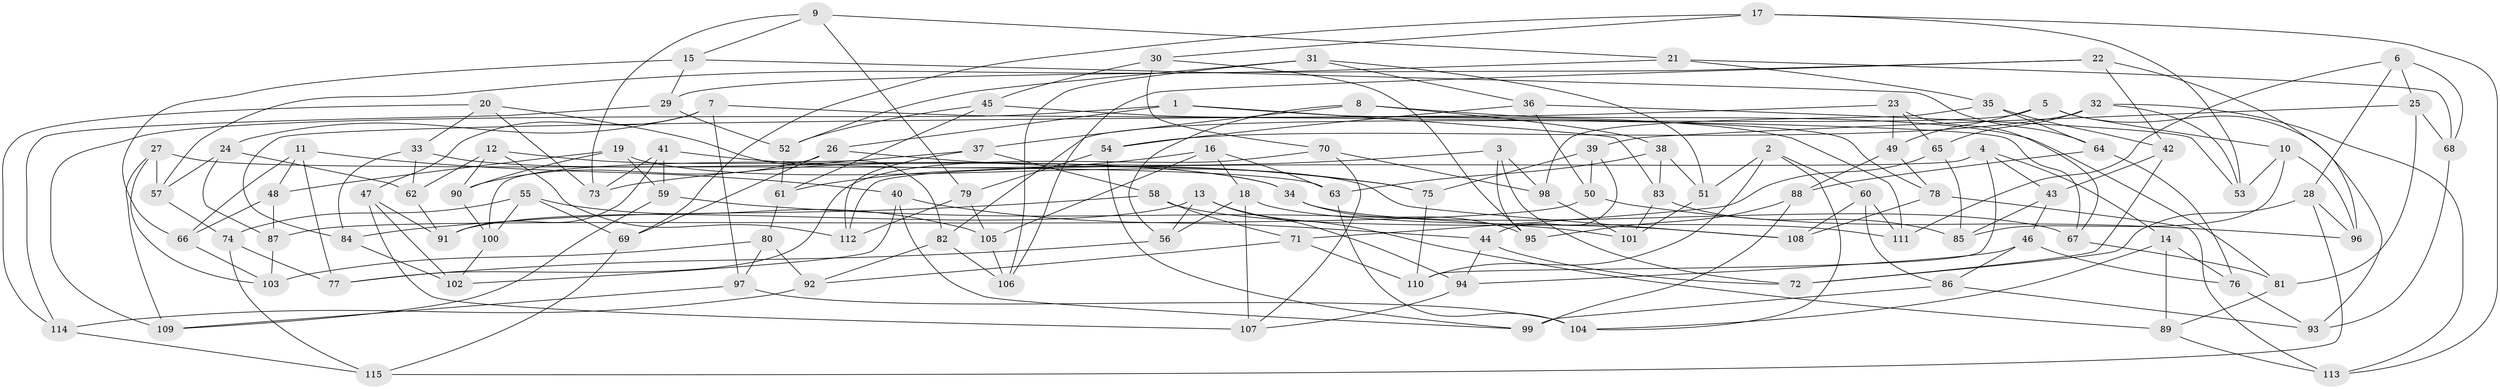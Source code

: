 // coarse degree distribution, {12: 0.024390243902439025, 4: 0.8292682926829268, 10: 0.024390243902439025, 3: 0.06097560975609756, 11: 0.024390243902439025, 7: 0.012195121951219513, 9: 0.024390243902439025}
// Generated by graph-tools (version 1.1) at 2025/53/03/04/25 22:53:59]
// undirected, 115 vertices, 230 edges
graph export_dot {
  node [color=gray90,style=filled];
  1;
  2;
  3;
  4;
  5;
  6;
  7;
  8;
  9;
  10;
  11;
  12;
  13;
  14;
  15;
  16;
  17;
  18;
  19;
  20;
  21;
  22;
  23;
  24;
  25;
  26;
  27;
  28;
  29;
  30;
  31;
  32;
  33;
  34;
  35;
  36;
  37;
  38;
  39;
  40;
  41;
  42;
  43;
  44;
  45;
  46;
  47;
  48;
  49;
  50;
  51;
  52;
  53;
  54;
  55;
  56;
  57;
  58;
  59;
  60;
  61;
  62;
  63;
  64;
  65;
  66;
  67;
  68;
  69;
  70;
  71;
  72;
  73;
  74;
  75;
  76;
  77;
  78;
  79;
  80;
  81;
  82;
  83;
  84;
  85;
  86;
  87;
  88;
  89;
  90;
  91;
  92;
  93;
  94;
  95;
  96;
  97;
  98;
  99;
  100;
  101;
  102;
  103;
  104;
  105;
  106;
  107;
  108;
  109;
  110;
  111;
  112;
  113;
  114;
  115;
  1 -- 109;
  1 -- 83;
  1 -- 26;
  1 -- 78;
  2 -- 104;
  2 -- 60;
  2 -- 110;
  2 -- 51;
  3 -- 72;
  3 -- 98;
  3 -- 95;
  3 -- 73;
  4 -- 43;
  4 -- 14;
  4 -- 110;
  4 -- 112;
  5 -- 93;
  5 -- 10;
  5 -- 49;
  5 -- 82;
  6 -- 25;
  6 -- 68;
  6 -- 28;
  6 -- 111;
  7 -- 24;
  7 -- 67;
  7 -- 97;
  7 -- 47;
  8 -- 37;
  8 -- 56;
  8 -- 38;
  8 -- 81;
  9 -- 15;
  9 -- 79;
  9 -- 21;
  9 -- 73;
  10 -- 96;
  10 -- 53;
  10 -- 85;
  11 -- 48;
  11 -- 40;
  11 -- 66;
  11 -- 77;
  12 -- 34;
  12 -- 62;
  12 -- 112;
  12 -- 90;
  13 -- 91;
  13 -- 56;
  13 -- 89;
  13 -- 94;
  14 -- 89;
  14 -- 76;
  14 -- 104;
  15 -- 29;
  15 -- 66;
  15 -- 64;
  16 -- 61;
  16 -- 18;
  16 -- 63;
  16 -- 105;
  17 -- 69;
  17 -- 30;
  17 -- 53;
  17 -- 113;
  18 -- 56;
  18 -- 108;
  18 -- 107;
  19 -- 90;
  19 -- 48;
  19 -- 59;
  19 -- 108;
  20 -- 82;
  20 -- 33;
  20 -- 114;
  20 -- 73;
  21 -- 68;
  21 -- 57;
  21 -- 35;
  22 -- 29;
  22 -- 96;
  22 -- 106;
  22 -- 42;
  23 -- 65;
  23 -- 49;
  23 -- 84;
  23 -- 67;
  24 -- 87;
  24 -- 62;
  24 -- 57;
  25 -- 81;
  25 -- 39;
  25 -- 68;
  26 -- 90;
  26 -- 75;
  26 -- 69;
  27 -- 63;
  27 -- 57;
  27 -- 103;
  27 -- 109;
  28 -- 72;
  28 -- 96;
  28 -- 115;
  29 -- 52;
  29 -- 114;
  30 -- 45;
  30 -- 70;
  30 -- 95;
  31 -- 106;
  31 -- 52;
  31 -- 36;
  31 -- 51;
  32 -- 53;
  32 -- 54;
  32 -- 113;
  32 -- 65;
  33 -- 34;
  33 -- 84;
  33 -- 62;
  34 -- 67;
  34 -- 95;
  35 -- 42;
  35 -- 98;
  35 -- 64;
  36 -- 54;
  36 -- 53;
  36 -- 50;
  37 -- 112;
  37 -- 100;
  37 -- 58;
  38 -- 63;
  38 -- 51;
  38 -- 83;
  39 -- 75;
  39 -- 44;
  39 -- 50;
  40 -- 44;
  40 -- 102;
  40 -- 99;
  41 -- 73;
  41 -- 75;
  41 -- 91;
  41 -- 59;
  42 -- 72;
  42 -- 43;
  43 -- 46;
  43 -- 85;
  44 -- 72;
  44 -- 94;
  45 -- 61;
  45 -- 111;
  45 -- 52;
  46 -- 94;
  46 -- 86;
  46 -- 76;
  47 -- 107;
  47 -- 91;
  47 -- 102;
  48 -- 87;
  48 -- 66;
  49 -- 78;
  49 -- 88;
  50 -- 96;
  50 -- 87;
  51 -- 101;
  52 -- 61;
  54 -- 79;
  54 -- 99;
  55 -- 100;
  55 -- 69;
  55 -- 74;
  55 -- 105;
  56 -- 77;
  57 -- 74;
  58 -- 71;
  58 -- 111;
  58 -- 84;
  59 -- 109;
  59 -- 101;
  60 -- 111;
  60 -- 108;
  60 -- 86;
  61 -- 80;
  62 -- 91;
  63 -- 104;
  64 -- 88;
  64 -- 76;
  65 -- 71;
  65 -- 85;
  66 -- 103;
  67 -- 81;
  68 -- 93;
  69 -- 115;
  70 -- 107;
  70 -- 98;
  70 -- 77;
  71 -- 92;
  71 -- 110;
  74 -- 77;
  74 -- 115;
  75 -- 110;
  76 -- 93;
  78 -- 113;
  78 -- 108;
  79 -- 112;
  79 -- 105;
  80 -- 97;
  80 -- 103;
  80 -- 92;
  81 -- 89;
  82 -- 106;
  82 -- 92;
  83 -- 85;
  83 -- 101;
  84 -- 102;
  86 -- 99;
  86 -- 93;
  87 -- 103;
  88 -- 99;
  88 -- 95;
  89 -- 113;
  90 -- 100;
  92 -- 114;
  94 -- 107;
  97 -- 104;
  97 -- 109;
  98 -- 101;
  100 -- 102;
  105 -- 106;
  114 -- 115;
}
